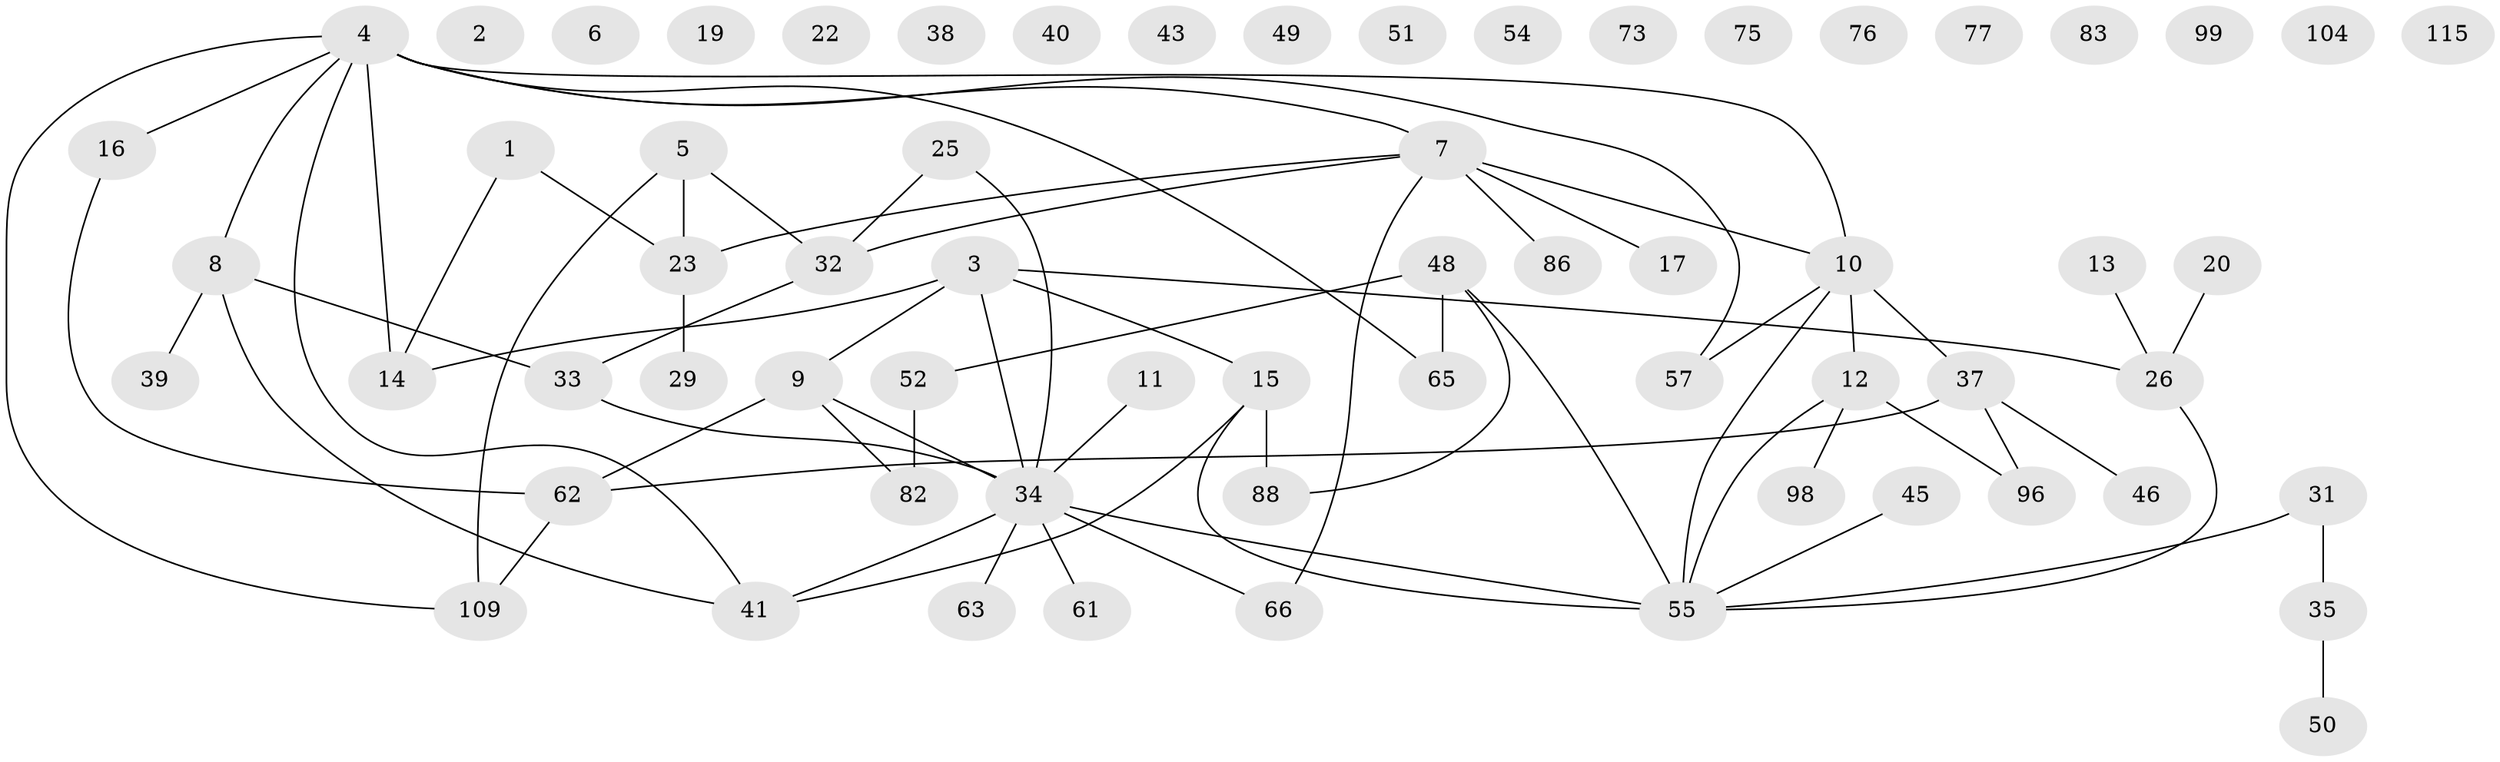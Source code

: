 // original degree distribution, {2: 0.3203125, 0: 0.125, 6: 0.0078125, 1: 0.1953125, 5: 0.0390625, 3: 0.2109375, 4: 0.09375, 7: 0.0078125}
// Generated by graph-tools (version 1.1) at 2025/13/03/09/25 04:13:11]
// undirected, 64 vertices, 69 edges
graph export_dot {
graph [start="1"]
  node [color=gray90,style=filled];
  1 [super="+36+81"];
  2;
  3 [super="+123+47"];
  4 [super="+71+92+18+122"];
  5 [super="+21"];
  6 [super="+42"];
  7 [super="+89+95"];
  8 [super="+74+67"];
  9 [super="+28"];
  10 [super="+24+97"];
  11;
  12 [super="+127+56+94"];
  13;
  14;
  15 [super="+30"];
  16 [super="+27"];
  17;
  19 [super="+53"];
  20;
  22;
  23 [super="+107+64"];
  25 [super="+100"];
  26 [super="+72+44"];
  29;
  31;
  32 [super="+69"];
  33 [super="+102"];
  34 [super="+87+59+85+68"];
  35 [super="+93+60"];
  37 [super="+78"];
  38;
  39;
  40;
  41 [super="+112"];
  43;
  45;
  46;
  48;
  49;
  50;
  51;
  52 [super="+79"];
  54;
  55 [super="+58"];
  57 [super="+118"];
  61;
  62 [super="+84+90"];
  63 [super="+105"];
  65 [super="+70"];
  66;
  73;
  75;
  76;
  77;
  82;
  83;
  86;
  88 [super="+117+120"];
  96 [super="+121"];
  98;
  99;
  104;
  109 [super="+114"];
  115;
  1 -- 14;
  1 -- 23;
  3 -- 34;
  3 -- 14;
  3 -- 15;
  3 -- 9;
  3 -- 26;
  4 -- 109;
  4 -- 10;
  4 -- 14;
  4 -- 41;
  4 -- 57;
  4 -- 8;
  4 -- 65;
  4 -- 7;
  4 -- 16;
  5 -- 109;
  5 -- 23;
  5 -- 32;
  7 -- 66;
  7 -- 17;
  7 -- 23;
  7 -- 10;
  7 -- 32;
  7 -- 86;
  8 -- 39;
  8 -- 41;
  8 -- 33;
  9 -- 34;
  9 -- 82;
  9 -- 62;
  10 -- 57;
  10 -- 12;
  10 -- 55;
  10 -- 37 [weight=2];
  11 -- 34;
  12 -- 98;
  12 -- 96;
  12 -- 55;
  13 -- 26;
  15 -- 41;
  15 -- 88;
  15 -- 55;
  16 -- 62;
  20 -- 26;
  23 -- 29;
  25 -- 34;
  25 -- 32;
  26 -- 55;
  31 -- 35;
  31 -- 55;
  32 -- 33;
  33 -- 34;
  34 -- 41;
  34 -- 66;
  34 -- 61;
  34 -- 55;
  34 -- 63;
  35 -- 50;
  37 -- 46;
  37 -- 96;
  37 -- 62;
  45 -- 55;
  48 -- 52;
  48 -- 88;
  48 -- 65;
  48 -- 55;
  52 -- 82 [weight=2];
  62 -- 109;
}
